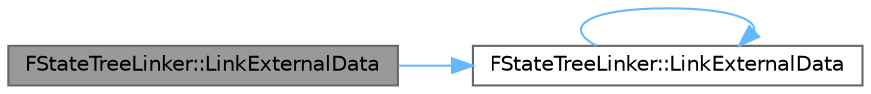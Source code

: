 digraph "FStateTreeLinker::LinkExternalData"
{
 // INTERACTIVE_SVG=YES
 // LATEX_PDF_SIZE
  bgcolor="transparent";
  edge [fontname=Helvetica,fontsize=10,labelfontname=Helvetica,labelfontsize=10];
  node [fontname=Helvetica,fontsize=10,shape=box,height=0.2,width=0.4];
  rankdir="LR";
  Node1 [id="Node000001",label="FStateTreeLinker::LinkExternalData",height=0.2,width=0.4,color="gray40", fillcolor="grey60", style="filled", fontcolor="black",tooltip="Links reference to an external IInterface."];
  Node1 -> Node2 [id="edge1_Node000001_Node000002",color="steelblue1",style="solid",tooltip=" "];
  Node2 [id="Node000002",label="FStateTreeLinker::LinkExternalData",height=0.2,width=0.4,color="grey40", fillcolor="white", style="filled",URL="$d7/deb/structFStateTreeLinker.html#a718eaa9b17db940ff7791e0b546b2c6c",tooltip="Links reference to an external UObject."];
  Node2 -> Node2 [id="edge2_Node000002_Node000002",color="steelblue1",style="solid",tooltip=" "];
}
